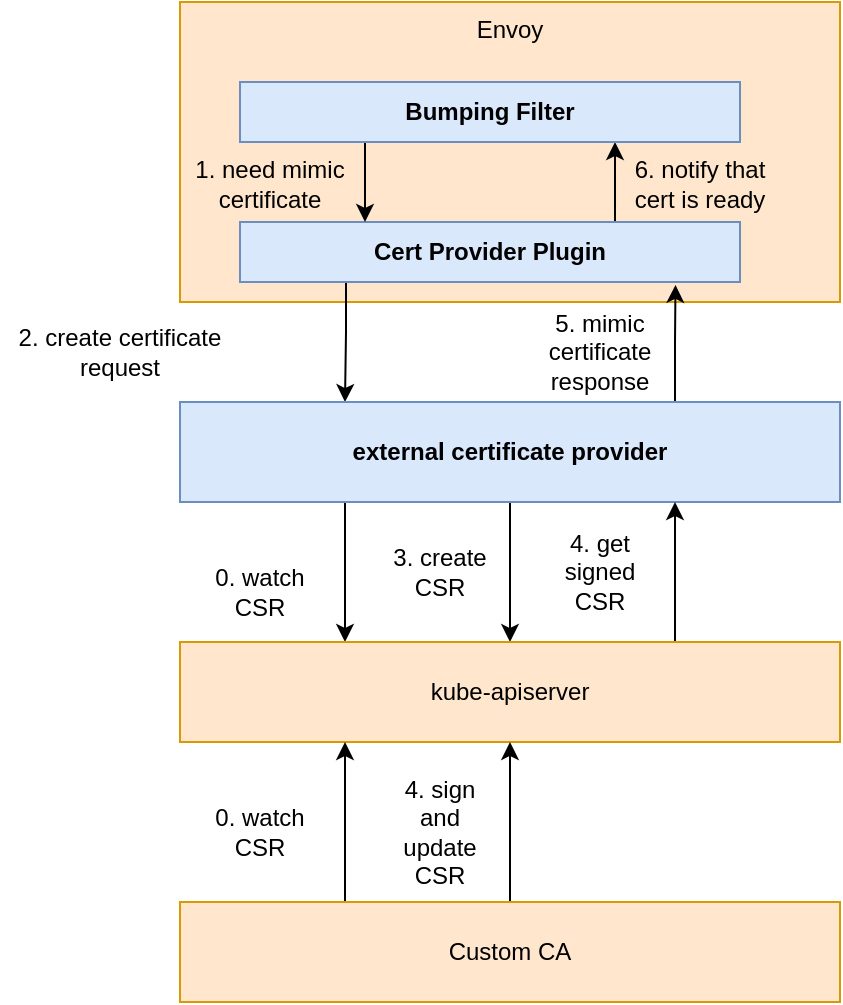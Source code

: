 <mxfile version="21.3.2" type="github">
  <diagram name="Page-1" id="2-th8NFAfKKQ3UShaUIx">
    <mxGraphModel dx="1567" dy="880" grid="1" gridSize="10" guides="1" tooltips="1" connect="1" arrows="1" fold="1" page="1" pageScale="1" pageWidth="850" pageHeight="1100" math="0" shadow="0">
      <root>
        <mxCell id="0" />
        <mxCell id="1" parent="0" />
        <mxCell id="4z6rsxoPnjdn_IXY632t-1" value="Envoy" style="rounded=0;whiteSpace=wrap;html=1;verticalAlign=top;fillColor=#ffe6cc;strokeColor=#d79b00;" vertex="1" parent="1">
          <mxGeometry x="320" y="160" width="330" height="150" as="geometry" />
        </mxCell>
        <mxCell id="4z6rsxoPnjdn_IXY632t-6" style="edgeStyle=orthogonalEdgeStyle;rounded=0;orthogonalLoop=1;jettySize=auto;html=1;exitX=0.25;exitY=1;exitDx=0;exitDy=0;entryX=0.25;entryY=0;entryDx=0;entryDy=0;" edge="1" parent="1" source="4z6rsxoPnjdn_IXY632t-2" target="4z6rsxoPnjdn_IXY632t-3">
          <mxGeometry relative="1" as="geometry">
            <Array as="points">
              <mxPoint x="403" y="300" />
              <mxPoint x="403" y="325" />
            </Array>
          </mxGeometry>
        </mxCell>
        <mxCell id="4z6rsxoPnjdn_IXY632t-26" style="edgeStyle=orthogonalEdgeStyle;rounded=0;orthogonalLoop=1;jettySize=auto;html=1;exitX=0.75;exitY=0;exitDx=0;exitDy=0;entryX=0.75;entryY=1;entryDx=0;entryDy=0;" edge="1" parent="1" source="4z6rsxoPnjdn_IXY632t-2" target="4z6rsxoPnjdn_IXY632t-4">
          <mxGeometry relative="1" as="geometry" />
        </mxCell>
        <mxCell id="4z6rsxoPnjdn_IXY632t-2" value="&lt;b&gt;Cert Provider Plugin&lt;/b&gt;" style="rounded=0;whiteSpace=wrap;html=1;fillColor=#dae8fc;strokeColor=#6c8ebf;strokeWidth=1;" vertex="1" parent="1">
          <mxGeometry x="350" y="270" width="250" height="30" as="geometry" />
        </mxCell>
        <mxCell id="4z6rsxoPnjdn_IXY632t-13" style="edgeStyle=orthogonalEdgeStyle;rounded=0;orthogonalLoop=1;jettySize=auto;html=1;exitX=0.25;exitY=1;exitDx=0;exitDy=0;entryX=0.25;entryY=0;entryDx=0;entryDy=0;" edge="1" parent="1" source="4z6rsxoPnjdn_IXY632t-3" target="4z6rsxoPnjdn_IXY632t-7">
          <mxGeometry relative="1" as="geometry" />
        </mxCell>
        <mxCell id="4z6rsxoPnjdn_IXY632t-18" style="edgeStyle=orthogonalEdgeStyle;rounded=0;orthogonalLoop=1;jettySize=auto;html=1;exitX=0.5;exitY=1;exitDx=0;exitDy=0;entryX=0.5;entryY=0;entryDx=0;entryDy=0;" edge="1" parent="1" source="4z6rsxoPnjdn_IXY632t-3" target="4z6rsxoPnjdn_IXY632t-7">
          <mxGeometry relative="1" as="geometry" />
        </mxCell>
        <mxCell id="4z6rsxoPnjdn_IXY632t-24" style="edgeStyle=orthogonalEdgeStyle;rounded=0;orthogonalLoop=1;jettySize=auto;html=1;exitX=0.75;exitY=0;exitDx=0;exitDy=0;entryX=0.871;entryY=1.048;entryDx=0;entryDy=0;entryPerimeter=0;" edge="1" parent="1" source="4z6rsxoPnjdn_IXY632t-3" target="4z6rsxoPnjdn_IXY632t-2">
          <mxGeometry relative="1" as="geometry" />
        </mxCell>
        <mxCell id="4z6rsxoPnjdn_IXY632t-3" value="&lt;b&gt;external certificate provider&lt;/b&gt;" style="rounded=0;whiteSpace=wrap;html=1;fillColor=#dae8fc;strokeColor=#6c8ebf;" vertex="1" parent="1">
          <mxGeometry x="320" y="360" width="330" height="50" as="geometry" />
        </mxCell>
        <mxCell id="4z6rsxoPnjdn_IXY632t-5" style="edgeStyle=orthogonalEdgeStyle;rounded=0;orthogonalLoop=1;jettySize=auto;html=1;exitX=0.25;exitY=1;exitDx=0;exitDy=0;entryX=0.25;entryY=0;entryDx=0;entryDy=0;" edge="1" parent="1" source="4z6rsxoPnjdn_IXY632t-4" target="4z6rsxoPnjdn_IXY632t-2">
          <mxGeometry relative="1" as="geometry" />
        </mxCell>
        <mxCell id="4z6rsxoPnjdn_IXY632t-4" value="&lt;b&gt;Bumping Filter&lt;/b&gt;" style="rounded=0;whiteSpace=wrap;html=1;fillColor=#dae8fc;strokeColor=#6c8ebf;" vertex="1" parent="1">
          <mxGeometry x="350" y="200" width="250" height="30" as="geometry" />
        </mxCell>
        <mxCell id="4z6rsxoPnjdn_IXY632t-22" style="edgeStyle=orthogonalEdgeStyle;rounded=0;orthogonalLoop=1;jettySize=auto;html=1;exitX=0.75;exitY=0;exitDx=0;exitDy=0;entryX=0.75;entryY=1;entryDx=0;entryDy=0;" edge="1" parent="1" source="4z6rsxoPnjdn_IXY632t-7" target="4z6rsxoPnjdn_IXY632t-3">
          <mxGeometry relative="1" as="geometry" />
        </mxCell>
        <mxCell id="4z6rsxoPnjdn_IXY632t-7" value="kube-apiserver" style="rounded=0;whiteSpace=wrap;html=1;fillColor=#ffe6cc;strokeColor=#d79b00;" vertex="1" parent="1">
          <mxGeometry x="320" y="480" width="330" height="50" as="geometry" />
        </mxCell>
        <mxCell id="4z6rsxoPnjdn_IXY632t-17" style="edgeStyle=orthogonalEdgeStyle;rounded=0;orthogonalLoop=1;jettySize=auto;html=1;exitX=0.25;exitY=0;exitDx=0;exitDy=0;entryX=0.25;entryY=1;entryDx=0;entryDy=0;" edge="1" parent="1" source="4z6rsxoPnjdn_IXY632t-8" target="4z6rsxoPnjdn_IXY632t-7">
          <mxGeometry relative="1" as="geometry" />
        </mxCell>
        <mxCell id="4z6rsxoPnjdn_IXY632t-20" style="edgeStyle=orthogonalEdgeStyle;rounded=0;orthogonalLoop=1;jettySize=auto;html=1;exitX=0.5;exitY=0;exitDx=0;exitDy=0;entryX=0.5;entryY=1;entryDx=0;entryDy=0;" edge="1" parent="1" source="4z6rsxoPnjdn_IXY632t-8" target="4z6rsxoPnjdn_IXY632t-7">
          <mxGeometry relative="1" as="geometry" />
        </mxCell>
        <mxCell id="4z6rsxoPnjdn_IXY632t-8" value="Custom CA" style="rounded=0;whiteSpace=wrap;html=1;fillColor=#ffe6cc;strokeColor=#d79b00;" vertex="1" parent="1">
          <mxGeometry x="320" y="610" width="330" height="50" as="geometry" />
        </mxCell>
        <mxCell id="4z6rsxoPnjdn_IXY632t-11" value="2. create certificate request" style="text;html=1;strokeColor=none;fillColor=none;align=center;verticalAlign=middle;whiteSpace=wrap;rounded=0;" vertex="1" parent="1">
          <mxGeometry x="230" y="320" width="120" height="30" as="geometry" />
        </mxCell>
        <mxCell id="4z6rsxoPnjdn_IXY632t-12" value="1. need mimic certificate" style="text;html=1;strokeColor=none;fillColor=none;align=center;verticalAlign=middle;whiteSpace=wrap;rounded=0;" vertex="1" parent="1">
          <mxGeometry x="320" y="236" width="90" height="30" as="geometry" />
        </mxCell>
        <mxCell id="4z6rsxoPnjdn_IXY632t-14" value="0. watch CSR" style="text;html=1;strokeColor=none;fillColor=none;align=center;verticalAlign=middle;whiteSpace=wrap;rounded=0;" vertex="1" parent="1">
          <mxGeometry x="330" y="440" width="60" height="30" as="geometry" />
        </mxCell>
        <mxCell id="4z6rsxoPnjdn_IXY632t-15" value="0. watch CSR" style="text;html=1;strokeColor=none;fillColor=none;align=center;verticalAlign=middle;whiteSpace=wrap;rounded=0;" vertex="1" parent="1">
          <mxGeometry x="330" y="560" width="60" height="30" as="geometry" />
        </mxCell>
        <mxCell id="4z6rsxoPnjdn_IXY632t-19" value="3. create CSR" style="text;html=1;strokeColor=none;fillColor=none;align=center;verticalAlign=middle;whiteSpace=wrap;rounded=0;" vertex="1" parent="1">
          <mxGeometry x="420" y="430" width="60" height="30" as="geometry" />
        </mxCell>
        <mxCell id="4z6rsxoPnjdn_IXY632t-21" value="4. sign and update CSR" style="text;html=1;strokeColor=none;fillColor=none;align=center;verticalAlign=middle;whiteSpace=wrap;rounded=0;" vertex="1" parent="1">
          <mxGeometry x="420" y="560" width="60" height="30" as="geometry" />
        </mxCell>
        <mxCell id="4z6rsxoPnjdn_IXY632t-23" value="4. get signed CSR" style="text;html=1;strokeColor=none;fillColor=none;align=center;verticalAlign=middle;whiteSpace=wrap;rounded=0;" vertex="1" parent="1">
          <mxGeometry x="500" y="430" width="60" height="30" as="geometry" />
        </mxCell>
        <mxCell id="4z6rsxoPnjdn_IXY632t-25" value="5. mimic certificate response" style="text;html=1;strokeColor=none;fillColor=none;align=center;verticalAlign=middle;whiteSpace=wrap;rounded=0;" vertex="1" parent="1">
          <mxGeometry x="500" y="320" width="60" height="30" as="geometry" />
        </mxCell>
        <mxCell id="4z6rsxoPnjdn_IXY632t-27" value="6. notify that cert is ready" style="text;html=1;strokeColor=none;fillColor=none;align=center;verticalAlign=middle;whiteSpace=wrap;rounded=0;" vertex="1" parent="1">
          <mxGeometry x="540" y="236" width="80" height="30" as="geometry" />
        </mxCell>
      </root>
    </mxGraphModel>
  </diagram>
</mxfile>
